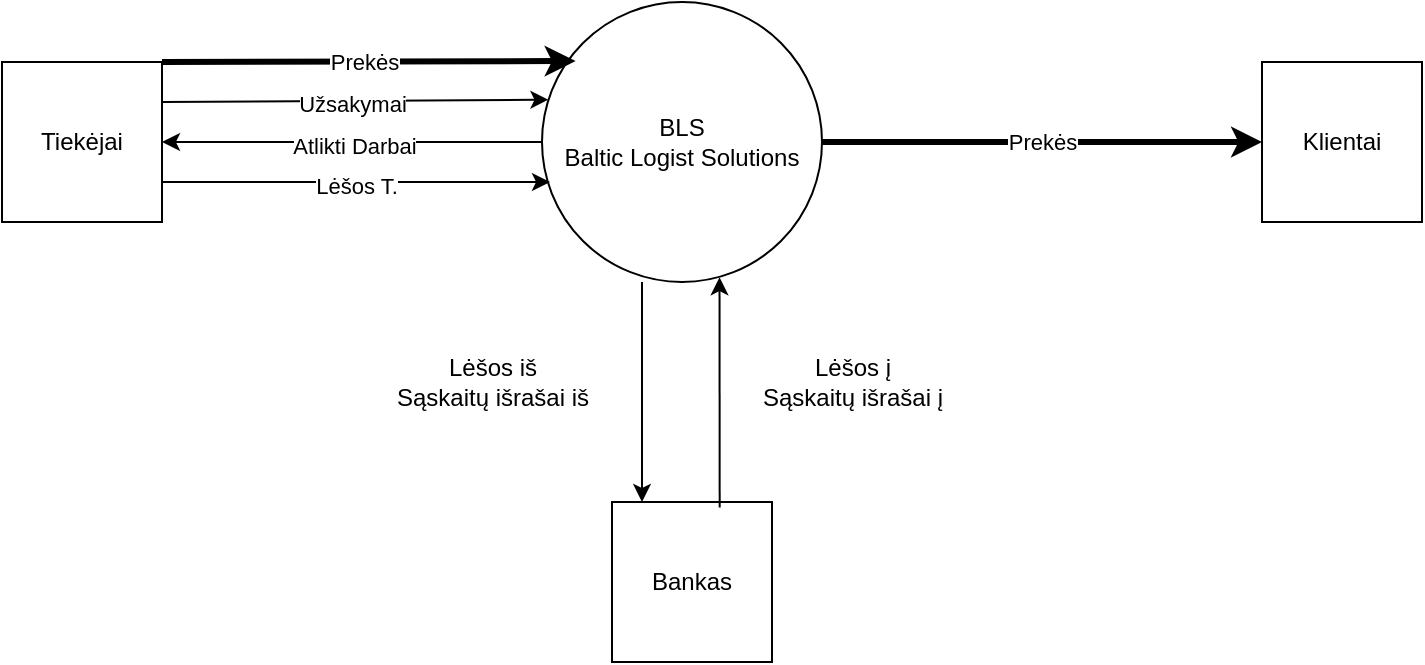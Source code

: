 <mxfile version="28.2.1" pages="4">
  <diagram id="0nd5ANTkkNzsPEyP6t2h" name="Pagrindinis Lygis">
    <mxGraphModel dx="1034" dy="570" grid="1" gridSize="10" guides="1" tooltips="1" connect="1" arrows="1" fold="1" page="1" pageScale="1" pageWidth="850" pageHeight="1100" math="0" shadow="0">
      <root>
        <mxCell id="JTf8n2Wq7xg6XKzNqQm4-0" />
        <mxCell id="JTf8n2Wq7xg6XKzNqQm4-1" parent="JTf8n2Wq7xg6XKzNqQm4-0" />
        <mxCell id="mk2dwkBfZMCbjhUtQFyb-0" value="BLS&lt;div&gt;Baltic Logist Solutions&lt;/div&gt;" style="ellipse;whiteSpace=wrap;html=1;aspect=fixed;" parent="JTf8n2Wq7xg6XKzNqQm4-1" vertex="1">
          <mxGeometry x="350" y="110" width="140" height="140" as="geometry" />
        </mxCell>
        <mxCell id="mk2dwkBfZMCbjhUtQFyb-1" value="" style="endArrow=classic;html=1;rounded=0;exitX=1;exitY=0.5;exitDx=0;exitDy=0;entryX=0;entryY=0.5;entryDx=0;entryDy=0;strokeWidth=3;" parent="JTf8n2Wq7xg6XKzNqQm4-1" source="mk2dwkBfZMCbjhUtQFyb-0" target="mk2dwkBfZMCbjhUtQFyb-5" edge="1">
          <mxGeometry width="50" height="50" relative="1" as="geometry">
            <mxPoint x="500" y="280" as="sourcePoint" />
            <mxPoint x="580" y="280" as="targetPoint" />
            <Array as="points" />
          </mxGeometry>
        </mxCell>
        <mxCell id="SaIfwTeyjdDFAnreSiyA-10" value="Prekės" style="edgeLabel;html=1;align=center;verticalAlign=middle;resizable=0;points=[];" parent="mk2dwkBfZMCbjhUtQFyb-1" vertex="1" connectable="0">
          <mxGeometry x="-0.006" relative="1" as="geometry">
            <mxPoint as="offset" />
          </mxGeometry>
        </mxCell>
        <mxCell id="mk2dwkBfZMCbjhUtQFyb-5" value="Klientai" style="whiteSpace=wrap;html=1;aspect=fixed;" parent="JTf8n2Wq7xg6XKzNqQm4-1" vertex="1">
          <mxGeometry x="710" y="140" width="80" height="80" as="geometry" />
        </mxCell>
        <mxCell id="mk2dwkBfZMCbjhUtQFyb-6" value="Tiekėjai" style="whiteSpace=wrap;html=1;aspect=fixed;" parent="JTf8n2Wq7xg6XKzNqQm4-1" vertex="1">
          <mxGeometry x="80" y="140" width="80" height="80" as="geometry" />
        </mxCell>
        <mxCell id="mk2dwkBfZMCbjhUtQFyb-14" value="Bankas" style="whiteSpace=wrap;html=1;aspect=fixed;" parent="JTf8n2Wq7xg6XKzNqQm4-1" vertex="1">
          <mxGeometry x="385" y="360" width="80" height="80" as="geometry" />
        </mxCell>
        <mxCell id="mk2dwkBfZMCbjhUtQFyb-21" value="Lėšos į&lt;div&gt;Sąskaitų išrašai į&lt;/div&gt;" style="text;html=1;align=center;verticalAlign=middle;resizable=0;points=[];autosize=1;strokeColor=none;fillColor=none;" parent="JTf8n2Wq7xg6XKzNqQm4-1" vertex="1">
          <mxGeometry x="450" y="280" width="110" height="40" as="geometry" />
        </mxCell>
        <mxCell id="mk2dwkBfZMCbjhUtQFyb-22" value="Lėšos iš&lt;div&gt;Sąskaitų išrašai iš&lt;/div&gt;" style="text;html=1;align=center;verticalAlign=middle;resizable=0;points=[];autosize=1;strokeColor=none;fillColor=none;" parent="JTf8n2Wq7xg6XKzNqQm4-1" vertex="1">
          <mxGeometry x="265" y="280" width="120" height="40" as="geometry" />
        </mxCell>
        <mxCell id="SaIfwTeyjdDFAnreSiyA-2" value="" style="endArrow=classic;html=1;rounded=0;exitX=1;exitY=0;exitDx=0;exitDy=0;entryX=0.12;entryY=0.211;entryDx=0;entryDy=0;entryPerimeter=0;strokeWidth=3;" parent="JTf8n2Wq7xg6XKzNqQm4-1" source="mk2dwkBfZMCbjhUtQFyb-6" target="mk2dwkBfZMCbjhUtQFyb-0" edge="1">
          <mxGeometry width="50" height="50" relative="1" as="geometry">
            <mxPoint x="400" y="320" as="sourcePoint" />
            <mxPoint x="450" y="270" as="targetPoint" />
          </mxGeometry>
        </mxCell>
        <mxCell id="SaIfwTeyjdDFAnreSiyA-3" value="Prekės" style="edgeLabel;html=1;align=center;verticalAlign=middle;resizable=0;points=[];" parent="SaIfwTeyjdDFAnreSiyA-2" vertex="1" connectable="0">
          <mxGeometry x="-0.029" relative="1" as="geometry">
            <mxPoint as="offset" />
          </mxGeometry>
        </mxCell>
        <mxCell id="SaIfwTeyjdDFAnreSiyA-4" value="" style="endArrow=classic;html=1;rounded=0;exitX=1;exitY=0.25;exitDx=0;exitDy=0;entryX=0.023;entryY=0.349;entryDx=0;entryDy=0;entryPerimeter=0;" parent="JTf8n2Wq7xg6XKzNqQm4-1" source="mk2dwkBfZMCbjhUtQFyb-6" target="mk2dwkBfZMCbjhUtQFyb-0" edge="1">
          <mxGeometry width="50" height="50" relative="1" as="geometry">
            <mxPoint x="400" y="320" as="sourcePoint" />
            <mxPoint x="450" y="270" as="targetPoint" />
          </mxGeometry>
        </mxCell>
        <mxCell id="SaIfwTeyjdDFAnreSiyA-5" value="Užsakymai" style="edgeLabel;html=1;align=center;verticalAlign=middle;resizable=0;points=[];" parent="SaIfwTeyjdDFAnreSiyA-4" vertex="1" connectable="0">
          <mxGeometry x="-0.023" y="-1" relative="1" as="geometry">
            <mxPoint as="offset" />
          </mxGeometry>
        </mxCell>
        <mxCell id="SaIfwTeyjdDFAnreSiyA-6" value="" style="endArrow=classic;html=1;rounded=0;exitX=0;exitY=0.5;exitDx=0;exitDy=0;entryX=1;entryY=0.5;entryDx=0;entryDy=0;" parent="JTf8n2Wq7xg6XKzNqQm4-1" source="mk2dwkBfZMCbjhUtQFyb-0" target="mk2dwkBfZMCbjhUtQFyb-6" edge="1">
          <mxGeometry width="50" height="50" relative="1" as="geometry">
            <mxPoint x="400" y="320" as="sourcePoint" />
            <mxPoint x="450" y="270" as="targetPoint" />
          </mxGeometry>
        </mxCell>
        <mxCell id="SaIfwTeyjdDFAnreSiyA-7" value="Atlikti Darbai" style="edgeLabel;html=1;align=center;verticalAlign=middle;resizable=0;points=[];" parent="SaIfwTeyjdDFAnreSiyA-6" vertex="1" connectable="0">
          <mxGeometry x="-0.004" y="2" relative="1" as="geometry">
            <mxPoint as="offset" />
          </mxGeometry>
        </mxCell>
        <mxCell id="SaIfwTeyjdDFAnreSiyA-8" value="" style="endArrow=classic;html=1;rounded=0;exitX=1;exitY=0.75;exitDx=0;exitDy=0;" parent="JTf8n2Wq7xg6XKzNqQm4-1" source="mk2dwkBfZMCbjhUtQFyb-6" edge="1">
          <mxGeometry width="50" height="50" relative="1" as="geometry">
            <mxPoint x="170" y="200" as="sourcePoint" />
            <mxPoint x="354" y="200" as="targetPoint" />
          </mxGeometry>
        </mxCell>
        <mxCell id="SaIfwTeyjdDFAnreSiyA-9" value="Lėšos T." style="edgeLabel;html=1;align=center;verticalAlign=middle;resizable=0;points=[];" parent="SaIfwTeyjdDFAnreSiyA-8" vertex="1" connectable="0">
          <mxGeometry x="-0.006" y="-2" relative="1" as="geometry">
            <mxPoint as="offset" />
          </mxGeometry>
        </mxCell>
        <mxCell id="SaIfwTeyjdDFAnreSiyA-11" value="" style="endArrow=classic;html=1;rounded=0;" parent="JTf8n2Wq7xg6XKzNqQm4-1" edge="1">
          <mxGeometry width="50" height="50" relative="1" as="geometry">
            <mxPoint x="400" y="250" as="sourcePoint" />
            <mxPoint x="400" y="360" as="targetPoint" />
          </mxGeometry>
        </mxCell>
        <mxCell id="SaIfwTeyjdDFAnreSiyA-12" value="" style="endArrow=classic;html=1;rounded=0;exitX=0.673;exitY=0.035;exitDx=0;exitDy=0;exitPerimeter=0;entryX=0.634;entryY=0.983;entryDx=0;entryDy=0;entryPerimeter=0;" parent="JTf8n2Wq7xg6XKzNqQm4-1" source="mk2dwkBfZMCbjhUtQFyb-14" target="mk2dwkBfZMCbjhUtQFyb-0" edge="1">
          <mxGeometry width="50" height="50" relative="1" as="geometry">
            <mxPoint x="400" y="320" as="sourcePoint" />
            <mxPoint x="450" y="270" as="targetPoint" />
          </mxGeometry>
        </mxCell>
      </root>
    </mxGraphModel>
  </diagram>
  <diagram id="NmNT2R8LmO5iTgzHa8Ho" name="Nulinis Lygis">
    <mxGraphModel dx="1034" dy="570" grid="1" gridSize="10" guides="1" tooltips="1" connect="1" arrows="1" fold="1" page="1" pageScale="1" pageWidth="850" pageHeight="1100" math="0" shadow="0">
      <root>
        <mxCell id="0" />
        <mxCell id="1" parent="0" />
        <mxCell id="DzmTU_g77vWEGt-S2ck0-4" value="Klientai" style="whiteSpace=wrap;html=1;aspect=fixed;" parent="1" vertex="1">
          <mxGeometry x="620" y="190" width="80" height="80" as="geometry" />
        </mxCell>
        <mxCell id="DzmTU_g77vWEGt-S2ck0-5" value="Tiekėjai" style="whiteSpace=wrap;html=1;aspect=fixed;" parent="1" vertex="1">
          <mxGeometry x="110" y="190" width="80" height="80" as="geometry" />
        </mxCell>
        <mxCell id="DzmTU_g77vWEGt-S2ck0-8" value="Bankas" style="whiteSpace=wrap;html=1;aspect=fixed;" parent="1" vertex="1">
          <mxGeometry x="370" y="400" width="80" height="80" as="geometry" />
        </mxCell>
        <mxCell id="DzmTU_g77vWEGt-S2ck0-9" value="" style="endArrow=classic;html=1;rounded=0;entryX=0.25;entryY=0;entryDx=0;entryDy=0;exitX=0.5;exitY=1;exitDx=0;exitDy=0;" parent="1" source="wwAspeim8794-q7jdN1I-3" target="DzmTU_g77vWEGt-S2ck0-8" edge="1">
          <mxGeometry width="50" height="50" relative="1" as="geometry">
            <mxPoint x="388.44" y="276.78" as="sourcePoint" />
            <mxPoint x="390" y="370" as="targetPoint" />
          </mxGeometry>
        </mxCell>
        <mxCell id="DzmTU_g77vWEGt-S2ck0-10" value="" style="endArrow=classic;html=1;rounded=0;exitX=0.66;exitY=-0.005;exitDx=0;exitDy=0;exitPerimeter=0;entryX=0.5;entryY=1;entryDx=0;entryDy=0;" parent="1" source="DzmTU_g77vWEGt-S2ck0-8" target="wwAspeim8794-q7jdN1I-3" edge="1">
          <mxGeometry width="50" height="50" relative="1" as="geometry">
            <mxPoint x="425" y="392" as="sourcePoint" />
            <mxPoint x="421" y="279" as="targetPoint" />
          </mxGeometry>
        </mxCell>
        <mxCell id="DzmTU_g77vWEGt-S2ck0-15" value="Lėšos į&lt;div&gt;Sąskaitų išrašai į&lt;/div&gt;" style="text;html=1;align=center;verticalAlign=middle;resizable=0;points=[];autosize=1;strokeColor=none;fillColor=none;" parent="1" vertex="1">
          <mxGeometry x="440" y="310" width="110" height="40" as="geometry" />
        </mxCell>
        <mxCell id="DzmTU_g77vWEGt-S2ck0-16" value="Lėšos iš&lt;div&gt;Sąskaitų išrašai iš&lt;/div&gt;" style="text;html=1;align=center;verticalAlign=middle;resizable=0;points=[];autosize=1;strokeColor=none;fillColor=none;" parent="1" vertex="1">
          <mxGeometry x="260" y="310" width="120" height="40" as="geometry" />
        </mxCell>
        <mxCell id="DzmTU_g77vWEGt-S2ck0-41" value="Kliento Poreikiai (sutartys)" style="text;html=1;align=center;verticalAlign=middle;resizable=0;points=[];autosize=1;strokeColor=none;fillColor=none;" parent="1" vertex="1">
          <mxGeometry x="70" y="290" width="160" height="30" as="geometry" />
        </mxCell>
        <mxCell id="FBimqyW87WEz7Pt8jwzn-3" value="Vadyba" style="ellipse;whiteSpace=wrap;html=1;aspect=fixed;" parent="1" vertex="1">
          <mxGeometry x="220" y="10" width="80" height="80" as="geometry" />
        </mxCell>
        <mxCell id="FBimqyW87WEz7Pt8jwzn-4" value="" style="endArrow=classic;html=1;rounded=0;exitX=0.5;exitY=0;exitDx=0;exitDy=0;" parent="1" source="DzmTU_g77vWEGt-S2ck0-5" target="FBimqyW87WEz7Pt8jwzn-3" edge="1">
          <mxGeometry width="50" height="50" relative="1" as="geometry">
            <mxPoint x="190" y="190" as="sourcePoint" />
            <mxPoint x="450" y="20" as="targetPoint" />
          </mxGeometry>
        </mxCell>
        <mxCell id="FBimqyW87WEz7Pt8jwzn-21" value="Užsakymai" style="edgeLabel;html=1;align=center;verticalAlign=middle;resizable=0;points=[];" parent="FBimqyW87WEz7Pt8jwzn-4" vertex="1" connectable="0">
          <mxGeometry x="-0.028" relative="1" as="geometry">
            <mxPoint as="offset" />
          </mxGeometry>
        </mxCell>
        <mxCell id="FBimqyW87WEz7Pt8jwzn-6" value="Sandėlis" style="ellipse;whiteSpace=wrap;html=1;aspect=fixed;" parent="1" vertex="1">
          <mxGeometry x="370" y="10" width="80" height="80" as="geometry" />
        </mxCell>
        <mxCell id="FBimqyW87WEz7Pt8jwzn-7" value="" style="endArrow=classic;html=1;rounded=0;exitX=1;exitY=0;exitDx=0;exitDy=0;entryX=0;entryY=0.5;entryDx=0;entryDy=0;startSize=6;strokeWidth=3;" parent="1" source="DzmTU_g77vWEGt-S2ck0-5" target="FBimqyW87WEz7Pt8jwzn-6" edge="1">
          <mxGeometry width="50" height="50" relative="1" as="geometry">
            <mxPoint x="400" y="70" as="sourcePoint" />
            <mxPoint x="450" y="20" as="targetPoint" />
          </mxGeometry>
        </mxCell>
        <mxCell id="FBimqyW87WEz7Pt8jwzn-20" value="Prekės" style="edgeLabel;html=1;align=center;verticalAlign=middle;resizable=0;points=[];" parent="FBimqyW87WEz7Pt8jwzn-7" vertex="1" connectable="0">
          <mxGeometry x="0.327" relative="1" as="geometry">
            <mxPoint y="-1" as="offset" />
          </mxGeometry>
        </mxCell>
        <mxCell id="FBimqyW87WEz7Pt8jwzn-9" value="Transportas" style="ellipse;whiteSpace=wrap;html=1;aspect=fixed;" parent="1" vertex="1">
          <mxGeometry x="530" y="10" width="80" height="80" as="geometry" />
        </mxCell>
        <mxCell id="FBimqyW87WEz7Pt8jwzn-11" value="" style="endArrow=classic;html=1;rounded=0;exitX=1;exitY=0.5;exitDx=0;exitDy=0;entryX=0;entryY=0.5;entryDx=0;entryDy=0;strokeWidth=3;" parent="1" source="FBimqyW87WEz7Pt8jwzn-6" target="FBimqyW87WEz7Pt8jwzn-9" edge="1">
          <mxGeometry width="50" height="50" relative="1" as="geometry">
            <mxPoint x="400" y="70" as="sourcePoint" />
            <mxPoint x="450" y="20" as="targetPoint" />
          </mxGeometry>
        </mxCell>
        <mxCell id="FBimqyW87WEz7Pt8jwzn-22" value="Prekės" style="edgeLabel;html=1;align=center;verticalAlign=middle;resizable=0;points=[];" parent="FBimqyW87WEz7Pt8jwzn-11" vertex="1" connectable="0">
          <mxGeometry x="-0.08" y="-1" relative="1" as="geometry">
            <mxPoint as="offset" />
          </mxGeometry>
        </mxCell>
        <mxCell id="FBimqyW87WEz7Pt8jwzn-13" value="" style="endArrow=classic;html=1;rounded=0;exitX=1;exitY=1;exitDx=0;exitDy=0;entryX=0.5;entryY=0;entryDx=0;entryDy=0;strokeWidth=3;" parent="1" source="FBimqyW87WEz7Pt8jwzn-9" target="DzmTU_g77vWEGt-S2ck0-4" edge="1">
          <mxGeometry width="50" height="50" relative="1" as="geometry">
            <mxPoint x="400" y="70" as="sourcePoint" />
            <mxPoint x="450" y="20" as="targetPoint" />
          </mxGeometry>
        </mxCell>
        <mxCell id="FBimqyW87WEz7Pt8jwzn-34" value="Prekės" style="edgeLabel;html=1;align=center;verticalAlign=middle;resizable=0;points=[];" parent="FBimqyW87WEz7Pt8jwzn-13" vertex="1" connectable="0">
          <mxGeometry x="-0.094" y="1" relative="1" as="geometry">
            <mxPoint as="offset" />
          </mxGeometry>
        </mxCell>
        <mxCell id="FBimqyW87WEz7Pt8jwzn-28" value="" style="endArrow=classic;html=1;rounded=0;exitX=0;exitY=0.5;exitDx=0;exitDy=0;entryX=0;entryY=0;entryDx=0;entryDy=0;" parent="1" source="FBimqyW87WEz7Pt8jwzn-3" target="DzmTU_g77vWEGt-S2ck0-5" edge="1">
          <mxGeometry width="50" height="50" relative="1" as="geometry">
            <mxPoint x="400" y="70" as="sourcePoint" />
            <mxPoint x="450" y="20" as="targetPoint" />
          </mxGeometry>
        </mxCell>
        <mxCell id="FBimqyW87WEz7Pt8jwzn-29" value="Sąskaitos" style="edgeLabel;html=1;align=center;verticalAlign=middle;resizable=0;points=[];" parent="FBimqyW87WEz7Pt8jwzn-28" vertex="1" connectable="0">
          <mxGeometry x="-0.055" y="-3" relative="1" as="geometry">
            <mxPoint as="offset" />
          </mxGeometry>
        </mxCell>
        <mxCell id="wwAspeim8794-q7jdN1I-1" value="" style="endArrow=classic;html=1;rounded=0;exitX=1;exitY=0.5;exitDx=0;exitDy=0;entryX=0;entryY=0.5;entryDx=0;entryDy=0;" parent="1" source="FBimqyW87WEz7Pt8jwzn-3" target="FBimqyW87WEz7Pt8jwzn-6" edge="1">
          <mxGeometry width="50" height="50" relative="1" as="geometry">
            <mxPoint x="400" y="50" as="sourcePoint" />
            <mxPoint x="360" y="50" as="targetPoint" />
          </mxGeometry>
        </mxCell>
        <mxCell id="wwAspeim8794-q7jdN1I-2" value="Užsakymai" style="edgeLabel;html=1;align=center;verticalAlign=middle;resizable=0;points=[];" parent="wwAspeim8794-q7jdN1I-1" vertex="1" connectable="0">
          <mxGeometry x="-0.006" relative="1" as="geometry">
            <mxPoint as="offset" />
          </mxGeometry>
        </mxCell>
        <mxCell id="wwAspeim8794-q7jdN1I-3" value="Finansai" style="ellipse;whiteSpace=wrap;html=1;aspect=fixed;" parent="1" vertex="1">
          <mxGeometry x="370" y="170" width="80" height="80" as="geometry" />
        </mxCell>
        <mxCell id="wwAspeim8794-q7jdN1I-4" value="" style="endArrow=classic;html=1;rounded=0;exitX=0;exitY=1;exitDx=0;exitDy=0;entryX=0.5;entryY=0;entryDx=0;entryDy=0;" parent="1" source="FBimqyW87WEz7Pt8jwzn-9" target="wwAspeim8794-q7jdN1I-3" edge="1">
          <mxGeometry width="50" height="50" relative="1" as="geometry">
            <mxPoint x="400" y="250" as="sourcePoint" />
            <mxPoint x="450" y="200" as="targetPoint" />
          </mxGeometry>
        </mxCell>
        <mxCell id="wwAspeim8794-q7jdN1I-5" value="Kaštai t." style="edgeLabel;html=1;align=center;verticalAlign=middle;resizable=0;points=[];" parent="wwAspeim8794-q7jdN1I-4" vertex="1" connectable="0">
          <mxGeometry x="-0.007" y="-3" relative="1" as="geometry">
            <mxPoint as="offset" />
          </mxGeometry>
        </mxCell>
        <mxCell id="wwAspeim8794-q7jdN1I-6" value="" style="endArrow=classic;html=1;rounded=0;exitX=0.5;exitY=1;exitDx=0;exitDy=0;" parent="1" source="FBimqyW87WEz7Pt8jwzn-6" edge="1">
          <mxGeometry width="50" height="50" relative="1" as="geometry">
            <mxPoint x="400" y="250" as="sourcePoint" />
            <mxPoint x="410" y="170" as="targetPoint" />
          </mxGeometry>
        </mxCell>
        <mxCell id="wwAspeim8794-q7jdN1I-7" value="Kaštai s." style="edgeLabel;html=1;align=center;verticalAlign=middle;resizable=0;points=[];" parent="wwAspeim8794-q7jdN1I-6" vertex="1" connectable="0">
          <mxGeometry x="-0.185" y="1" relative="1" as="geometry">
            <mxPoint x="-2" as="offset" />
          </mxGeometry>
        </mxCell>
        <mxCell id="wwAspeim8794-q7jdN1I-8" value="" style="endArrow=classic;html=1;rounded=0;exitX=0.5;exitY=0;exitDx=0;exitDy=0;entryX=1;entryY=1;entryDx=0;entryDy=0;" parent="1" source="wwAspeim8794-q7jdN1I-3" target="FBimqyW87WEz7Pt8jwzn-3" edge="1">
          <mxGeometry width="50" height="50" relative="1" as="geometry">
            <mxPoint x="400" y="250" as="sourcePoint" />
            <mxPoint x="450" y="200" as="targetPoint" />
          </mxGeometry>
        </mxCell>
        <mxCell id="wwAspeim8794-q7jdN1I-9" value="Kaštai bendri" style="edgeLabel;html=1;align=center;verticalAlign=middle;resizable=0;points=[];" parent="wwAspeim8794-q7jdN1I-8" vertex="1" connectable="0">
          <mxGeometry x="-0.028" y="1" relative="1" as="geometry">
            <mxPoint x="1" as="offset" />
          </mxGeometry>
        </mxCell>
      </root>
    </mxGraphModel>
  </diagram>
  <diagram id="bvNYibtN8VUod6KgwCu3" name="Pirmas Lygis">
    <mxGraphModel dx="1477" dy="814" grid="1" gridSize="10" guides="1" tooltips="1" connect="1" arrows="1" fold="1" page="1" pageScale="1" pageWidth="850" pageHeight="1100" math="0" shadow="0">
      <root>
        <mxCell id="0" />
        <mxCell id="1" parent="0" />
        <mxCell id="_17YFmgyuBLSKpJDf0bR-3" value="Bankas" style="whiteSpace=wrap;html=1;aspect=fixed;" parent="1" vertex="1">
          <mxGeometry x="435" y="700" width="80" height="80" as="geometry" />
        </mxCell>
        <mxCell id="_17YFmgyuBLSKpJDf0bR-4" value="" style="endArrow=classic;html=1;rounded=0;entryX=0.25;entryY=0;entryDx=0;entryDy=0;exitX=1;exitY=1;exitDx=0;exitDy=0;" parent="1" source="UECx3Kv59IEvbbr1XBD5-14" target="_17YFmgyuBLSKpJDf0bR-3" edge="1">
          <mxGeometry width="50" height="50" relative="1" as="geometry">
            <mxPoint x="475" y="540" as="sourcePoint" />
            <mxPoint x="460" y="630" as="targetPoint" />
          </mxGeometry>
        </mxCell>
        <mxCell id="_17YFmgyuBLSKpJDf0bR-5" value="" style="endArrow=classic;html=1;rounded=0;exitX=0.66;exitY=-0.005;exitDx=0;exitDy=0;exitPerimeter=0;entryX=1;entryY=1;entryDx=0;entryDy=0;" parent="1" source="_17YFmgyuBLSKpJDf0bR-3" target="UECx3Kv59IEvbbr1XBD5-14" edge="1">
          <mxGeometry width="50" height="50" relative="1" as="geometry">
            <mxPoint x="495" y="652" as="sourcePoint" />
            <mxPoint x="475" y="540" as="targetPoint" />
          </mxGeometry>
        </mxCell>
        <mxCell id="_17YFmgyuBLSKpJDf0bR-6" value="Lėšos į&lt;div&gt;Sąskaitų išrašai į&lt;/div&gt;" style="text;html=1;align=center;verticalAlign=middle;resizable=0;points=[];autosize=1;strokeColor=none;fillColor=none;" parent="1" vertex="1">
          <mxGeometry x="470" y="610" width="110" height="40" as="geometry" />
        </mxCell>
        <mxCell id="_17YFmgyuBLSKpJDf0bR-7" value="Lėšos iš&lt;div&gt;Sąskaitų išrašai iš&lt;/div&gt;" style="text;html=1;align=center;verticalAlign=middle;resizable=0;points=[];autosize=1;strokeColor=none;fillColor=none;" parent="1" vertex="1">
          <mxGeometry x="320" y="610" width="120" height="40" as="geometry" />
        </mxCell>
        <mxCell id="UECx3Kv59IEvbbr1XBD5-4" value="" style="endArrow=classic;html=1;rounded=0;exitX=0;exitY=1;exitDx=0;exitDy=0;entryX=0.25;entryY=0;entryDx=0;entryDy=0;" parent="1" target="gAW9oG7EGMsLf63_kO_J-3" edge="1">
          <mxGeometry width="50" height="50" relative="1" as="geometry">
            <mxPoint x="441.716" y="138.284" as="sourcePoint" />
            <mxPoint x="445" y="230" as="targetPoint" />
          </mxGeometry>
        </mxCell>
        <mxCell id="UECx3Kv59IEvbbr1XBD5-5" value="Sandėliavimas" style="text;html=1;align=center;verticalAlign=middle;resizable=0;points=[];autosize=1;strokeColor=none;fillColor=none;" parent="1" vertex="1">
          <mxGeometry x="335" y="180" width="100" height="30" as="geometry" />
        </mxCell>
        <mxCell id="UECx3Kv59IEvbbr1XBD5-6" value="Atliktos Operacijos" style="text;html=1;align=center;verticalAlign=middle;resizable=0;points=[];autosize=1;strokeColor=none;fillColor=none;" parent="1" vertex="1">
          <mxGeometry x="500" y="180" width="120" height="30" as="geometry" />
        </mxCell>
        <mxCell id="UECx3Kv59IEvbbr1XBD5-7" value="" style="endArrow=classic;html=1;rounded=0;exitX=1;exitY=1;exitDx=0;exitDy=0;entryX=0.75;entryY=0;entryDx=0;entryDy=0;" parent="1" target="gAW9oG7EGMsLf63_kO_J-3" edge="1">
          <mxGeometry width="50" height="50" relative="1" as="geometry">
            <mxPoint x="498.284" y="138.284" as="sourcePoint" />
            <mxPoint x="495" y="230" as="targetPoint" />
          </mxGeometry>
        </mxCell>
        <mxCell id="UECx3Kv59IEvbbr1XBD5-9" value="" style="endArrow=classic;html=1;rounded=0;exitX=0;exitY=0.5;exitDx=0;exitDy=0;entryX=0;entryY=0;entryDx=0;entryDy=0;" parent="1" target="gAW9oG7EGMsLf63_kO_J-4" edge="1">
          <mxGeometry width="50" height="50" relative="1" as="geometry">
            <mxPoint x="820" y="170" as="sourcePoint" />
            <mxPoint x="760" y="250" as="targetPoint" />
          </mxGeometry>
        </mxCell>
        <mxCell id="UECx3Kv59IEvbbr1XBD5-10" value="Naudotas Transportas" style="edgeLabel;html=1;align=center;verticalAlign=middle;resizable=0;points=[];" parent="UECx3Kv59IEvbbr1XBD5-9" vertex="1" connectable="0">
          <mxGeometry x="-0.041" y="2" relative="1" as="geometry">
            <mxPoint as="offset" />
          </mxGeometry>
        </mxCell>
        <mxCell id="UECx3Kv59IEvbbr1XBD5-11" value="" style="endArrow=classic;html=1;rounded=0;entryX=1;entryY=0;entryDx=0;entryDy=0;exitX=0.5;exitY=1;exitDx=0;exitDy=0;" parent="1" source="UECx3Kv59IEvbbr1XBD5-28" target="gAW9oG7EGMsLf63_kO_J-4" edge="1">
          <mxGeometry width="50" height="50" relative="1" as="geometry">
            <mxPoint x="860" y="210" as="sourcePoint" />
            <mxPoint x="799.6" y="256.0" as="targetPoint" />
          </mxGeometry>
        </mxCell>
        <mxCell id="UECx3Kv59IEvbbr1XBD5-12" value="Transportavimo Išlaidos" style="edgeLabel;html=1;align=center;verticalAlign=middle;resizable=0;points=[];" parent="UECx3Kv59IEvbbr1XBD5-11" vertex="1" connectable="0">
          <mxGeometry x="-0.181" y="1" relative="1" as="geometry">
            <mxPoint as="offset" />
          </mxGeometry>
        </mxCell>
        <mxCell id="UECx3Kv59IEvbbr1XBD5-13" value="3.2. Finansų Analitikai" style="ellipse;whiteSpace=wrap;html=1;aspect=fixed;" parent="1" vertex="1">
          <mxGeometry x="570" y="390" width="80" height="80" as="geometry" />
        </mxCell>
        <mxCell id="UECx3Kv59IEvbbr1XBD5-14" value="3.1. Buhalterija" style="ellipse;whiteSpace=wrap;html=1;aspect=fixed;" parent="1" vertex="1">
          <mxGeometry x="310" y="390" width="80" height="80" as="geometry" />
        </mxCell>
        <mxCell id="UECx3Kv59IEvbbr1XBD5-15" value="" style="endArrow=classic;html=1;rounded=0;exitX=0.5;exitY=1;exitDx=0;exitDy=0;" parent="1" source="gAW9oG7EGMsLf63_kO_J-3" target="UECx3Kv59IEvbbr1XBD5-13" edge="1">
          <mxGeometry width="50" height="50" relative="1" as="geometry">
            <mxPoint x="470" y="310" as="sourcePoint" />
            <mxPoint x="470" y="420" as="targetPoint" />
          </mxGeometry>
        </mxCell>
        <mxCell id="UECx3Kv59IEvbbr1XBD5-16" value="Kaštų apskaičiavimas sandėlio" style="edgeLabel;html=1;align=center;verticalAlign=middle;resizable=0;points=[];" parent="UECx3Kv59IEvbbr1XBD5-15" vertex="1" connectable="0">
          <mxGeometry x="0.07" y="-1" relative="1" as="geometry">
            <mxPoint as="offset" />
          </mxGeometry>
        </mxCell>
        <mxCell id="UECx3Kv59IEvbbr1XBD5-17" value="" style="endArrow=classic;html=1;rounded=0;exitX=0.5;exitY=1;exitDx=0;exitDy=0;entryX=1;entryY=0;entryDx=0;entryDy=0;" parent="1" source="gAW9oG7EGMsLf63_kO_J-4" target="UECx3Kv59IEvbbr1XBD5-13" edge="1">
          <mxGeometry width="50" height="50" relative="1" as="geometry">
            <mxPoint x="760" y="330" as="sourcePoint" />
            <mxPoint x="650" y="360" as="targetPoint" />
          </mxGeometry>
        </mxCell>
        <mxCell id="UECx3Kv59IEvbbr1XBD5-18" value="Kaštų apskaičiavimas transporto" style="edgeLabel;html=1;align=center;verticalAlign=middle;resizable=0;points=[];" parent="UECx3Kv59IEvbbr1XBD5-17" vertex="1" connectable="0">
          <mxGeometry x="-0.046" y="2" relative="1" as="geometry">
            <mxPoint as="offset" />
          </mxGeometry>
        </mxCell>
        <mxCell id="UECx3Kv59IEvbbr1XBD5-19" value="" style="endArrow=classic;html=1;rounded=0;exitX=0;exitY=0.5;exitDx=0;exitDy=0;entryX=1;entryY=0.5;entryDx=0;entryDy=0;" parent="1" source="UECx3Kv59IEvbbr1XBD5-13" target="UECx3Kv59IEvbbr1XBD5-14" edge="1">
          <mxGeometry width="50" height="50" relative="1" as="geometry">
            <mxPoint x="420" y="370" as="sourcePoint" />
            <mxPoint x="470" y="320" as="targetPoint" />
          </mxGeometry>
        </mxCell>
        <mxCell id="UECx3Kv59IEvbbr1XBD5-20" value="Kaštų analizės duomenys" style="edgeLabel;html=1;align=center;verticalAlign=middle;resizable=0;points=[];" parent="UECx3Kv59IEvbbr1XBD5-19" vertex="1" connectable="0">
          <mxGeometry x="-0.009" y="2" relative="1" as="geometry">
            <mxPoint as="offset" />
          </mxGeometry>
        </mxCell>
        <mxCell id="UECx3Kv59IEvbbr1XBD5-21" value="" style="endArrow=classic;html=1;rounded=0;exitX=0;exitY=0;exitDx=0;exitDy=0;entryX=1;entryY=1;entryDx=0;entryDy=0;strokeWidth=1;" parent="1" source="UECx3Kv59IEvbbr1XBD5-14" edge="1" target="UECx3Kv59IEvbbr1XBD5-26">
          <mxGeometry width="50" height="50" relative="1" as="geometry">
            <mxPoint x="420" y="370" as="sourcePoint" />
            <mxPoint x="128.284" y="198.284" as="targetPoint" />
          </mxGeometry>
        </mxCell>
        <mxCell id="UECx3Kv59IEvbbr1XBD5-22" value="Paruoštos sąskaitos" style="edgeLabel;html=1;align=center;verticalAlign=middle;resizable=0;points=[];" parent="UECx3Kv59IEvbbr1XBD5-21" vertex="1" connectable="0">
          <mxGeometry x="-0.169" y="2" relative="1" as="geometry">
            <mxPoint as="offset" />
          </mxGeometry>
        </mxCell>
        <mxCell id="UECx3Kv59IEvbbr1XBD5-26" value="Vadyba" style="whiteSpace=wrap;html=1;aspect=fixed;" parent="1" vertex="1">
          <mxGeometry x="60" y="120" width="80" height="80" as="geometry" />
        </mxCell>
        <mxCell id="UECx3Kv59IEvbbr1XBD5-27" value="Sandėlis" style="whiteSpace=wrap;html=1;aspect=fixed;" parent="1" vertex="1">
          <mxGeometry x="430" y="60" width="80" height="80" as="geometry" />
        </mxCell>
        <mxCell id="UECx3Kv59IEvbbr1XBD5-28" value="Transportas" style="whiteSpace=wrap;html=1;aspect=fixed;" parent="1" vertex="1">
          <mxGeometry x="820" y="110" width="80" height="80" as="geometry" />
        </mxCell>
        <mxCell id="gAW9oG7EGMsLf63_kO_J-3" value="WMS (data pool)" style="html=1;dashed=0;whiteSpace=wrap;shape=partialRectangle;right=0;" vertex="1" parent="1">
          <mxGeometry x="420" y="240" width="120" height="70" as="geometry" />
        </mxCell>
        <mxCell id="gAW9oG7EGMsLf63_kO_J-4" value="Transporto užsakymai" style="html=1;dashed=0;whiteSpace=wrap;shape=partialRectangle;right=0;" vertex="1" parent="1">
          <mxGeometry x="700" y="250" width="140" height="70" as="geometry" />
        </mxCell>
      </root>
    </mxGraphModel>
  </diagram>
  <diagram id="5bZ7_3KP2Kw6qOspF_st" name="NETEISINGAS Pirmas Lygis">
    <mxGraphModel dx="2918" dy="2240" grid="1" gridSize="10" guides="1" tooltips="1" connect="1" arrows="1" fold="1" page="1" pageScale="1" pageWidth="850" pageHeight="1100" math="0" shadow="0">
      <root>
        <mxCell id="0" />
        <mxCell id="1" parent="0" />
        <mxCell id="g-tYOkSzB5g3QXKLmBCD-1" value="Klientai" style="whiteSpace=wrap;html=1;aspect=fixed;" parent="1" vertex="1">
          <mxGeometry x="620" y="620" width="80" height="80" as="geometry" />
        </mxCell>
        <mxCell id="g-tYOkSzB5g3QXKLmBCD-2" value="Tiekėjai" style="whiteSpace=wrap;html=1;aspect=fixed;" parent="1" vertex="1">
          <mxGeometry x="110" y="620" width="80" height="80" as="geometry" />
        </mxCell>
        <mxCell id="g-tYOkSzB5g3QXKLmBCD-3" value="Bankas" style="whiteSpace=wrap;html=1;aspect=fixed;" parent="1" vertex="1">
          <mxGeometry x="370" y="830" width="80" height="80" as="geometry" />
        </mxCell>
        <mxCell id="g-tYOkSzB5g3QXKLmBCD-4" value="" style="endArrow=classic;html=1;rounded=0;entryX=0.25;entryY=0;entryDx=0;entryDy=0;exitX=0.5;exitY=1;exitDx=0;exitDy=0;" parent="1" source="g-tYOkSzB5g3QXKLmBCD-24" target="g-tYOkSzB5g3QXKLmBCD-3" edge="1">
          <mxGeometry width="50" height="50" relative="1" as="geometry">
            <mxPoint x="388.44" y="706.78" as="sourcePoint" />
            <mxPoint x="390" y="800" as="targetPoint" />
          </mxGeometry>
        </mxCell>
        <mxCell id="g-tYOkSzB5g3QXKLmBCD-5" value="" style="endArrow=classic;html=1;rounded=0;exitX=0.66;exitY=-0.005;exitDx=0;exitDy=0;exitPerimeter=0;entryX=0.5;entryY=1;entryDx=0;entryDy=0;" parent="1" source="g-tYOkSzB5g3QXKLmBCD-3" target="g-tYOkSzB5g3QXKLmBCD-24" edge="1">
          <mxGeometry width="50" height="50" relative="1" as="geometry">
            <mxPoint x="425" y="822" as="sourcePoint" />
            <mxPoint x="421" y="709" as="targetPoint" />
          </mxGeometry>
        </mxCell>
        <mxCell id="g-tYOkSzB5g3QXKLmBCD-6" value="Lėšos į&lt;div&gt;Sąskaitų išrašai į&lt;/div&gt;" style="text;html=1;align=center;verticalAlign=middle;resizable=0;points=[];autosize=1;strokeColor=none;fillColor=none;" parent="1" vertex="1">
          <mxGeometry x="440" y="740" width="110" height="40" as="geometry" />
        </mxCell>
        <mxCell id="g-tYOkSzB5g3QXKLmBCD-7" value="Lėšos iš&lt;div&gt;Sąskaitų išrašai iš&lt;/div&gt;" style="text;html=1;align=center;verticalAlign=middle;resizable=0;points=[];autosize=1;strokeColor=none;fillColor=none;" parent="1" vertex="1">
          <mxGeometry x="260" y="740" width="120" height="40" as="geometry" />
        </mxCell>
        <mxCell id="g-tYOkSzB5g3QXKLmBCD-8" value="Kliento Poreikiai (sutartys)" style="text;html=1;align=center;verticalAlign=middle;resizable=0;points=[];autosize=1;strokeColor=none;fillColor=none;" parent="1" vertex="1">
          <mxGeometry x="-110" y="645" width="160" height="30" as="geometry" />
        </mxCell>
        <mxCell id="g-tYOkSzB5g3QXKLmBCD-9" value="Vadyba" style="ellipse;whiteSpace=wrap;html=1;aspect=fixed;" parent="1" vertex="1">
          <mxGeometry x="110" y="320" width="80" height="80" as="geometry" />
        </mxCell>
        <mxCell id="g-tYOkSzB5g3QXKLmBCD-10" value="" style="endArrow=classic;html=1;rounded=0;exitX=1;exitY=0;exitDx=0;exitDy=0;entryX=0.25;entryY=1;entryDx=0;entryDy=0;" parent="1" source="g-tYOkSzB5g3QXKLmBCD-2" target="g-tYOkSzB5g3QXKLmBCD-35" edge="1">
          <mxGeometry width="50" height="50" relative="1" as="geometry">
            <mxPoint x="190" y="620" as="sourcePoint" />
            <mxPoint x="450" y="450" as="targetPoint" />
          </mxGeometry>
        </mxCell>
        <mxCell id="g-tYOkSzB5g3QXKLmBCD-11" value="Užsakymai" style="edgeLabel;html=1;align=center;verticalAlign=middle;resizable=0;points=[];" parent="g-tYOkSzB5g3QXKLmBCD-10" vertex="1" connectable="0">
          <mxGeometry x="-0.028" relative="1" as="geometry">
            <mxPoint as="offset" />
          </mxGeometry>
        </mxCell>
        <mxCell id="g-tYOkSzB5g3QXKLmBCD-12" value="Sandėlis" style="ellipse;whiteSpace=wrap;html=1;aspect=fixed;" parent="1" vertex="1">
          <mxGeometry x="370" y="30" width="80" height="80" as="geometry" />
        </mxCell>
        <mxCell id="g-tYOkSzB5g3QXKLmBCD-16" value="" style="endArrow=classic;html=1;rounded=0;exitX=1;exitY=0.5;exitDx=0;exitDy=0;entryX=0;entryY=0.5;entryDx=0;entryDy=0;" parent="1" source="g-tYOkSzB5g3QXKLmBCD-12" target="94pK9iArtNEvn2QwqaP6-21" edge="1">
          <mxGeometry width="50" height="50" relative="1" as="geometry">
            <mxPoint x="400" y="500" as="sourcePoint" />
            <mxPoint x="620" y="70" as="targetPoint" />
          </mxGeometry>
        </mxCell>
        <mxCell id="g-tYOkSzB5g3QXKLmBCD-17" value="Prekės" style="edgeLabel;html=1;align=center;verticalAlign=middle;resizable=0;points=[];" parent="g-tYOkSzB5g3QXKLmBCD-16" vertex="1" connectable="0">
          <mxGeometry x="-0.08" y="-1" relative="1" as="geometry">
            <mxPoint as="offset" />
          </mxGeometry>
        </mxCell>
        <mxCell id="g-tYOkSzB5g3QXKLmBCD-18" value="" style="endArrow=classic;html=1;rounded=0;exitX=0.5;exitY=1;exitDx=0;exitDy=0;entryX=0.5;entryY=0;entryDx=0;entryDy=0;" parent="1" source="94pK9iArtNEvn2QwqaP6-21" target="g-tYOkSzB5g3QXKLmBCD-1" edge="1">
          <mxGeometry width="50" height="50" relative="1" as="geometry">
            <mxPoint x="660" y="130" as="sourcePoint" />
            <mxPoint x="450" y="450" as="targetPoint" />
          </mxGeometry>
        </mxCell>
        <mxCell id="g-tYOkSzB5g3QXKLmBCD-19" value="Prekės" style="edgeLabel;html=1;align=center;verticalAlign=middle;resizable=0;points=[];" parent="g-tYOkSzB5g3QXKLmBCD-18" vertex="1" connectable="0">
          <mxGeometry x="-0.094" y="1" relative="1" as="geometry">
            <mxPoint as="offset" />
          </mxGeometry>
        </mxCell>
        <mxCell id="g-tYOkSzB5g3QXKLmBCD-20" value="" style="endArrow=classic;html=1;rounded=0;exitX=0;exitY=0.5;exitDx=0;exitDy=0;entryX=0;entryY=0;entryDx=0;entryDy=0;" parent="1" source="g-tYOkSzB5g3QXKLmBCD-9" target="g-tYOkSzB5g3QXKLmBCD-2" edge="1">
          <mxGeometry width="50" height="50" relative="1" as="geometry">
            <mxPoint x="400" y="500" as="sourcePoint" />
            <mxPoint x="450" y="450" as="targetPoint" />
          </mxGeometry>
        </mxCell>
        <mxCell id="g-tYOkSzB5g3QXKLmBCD-21" value="Sąskaitos" style="edgeLabel;html=1;align=center;verticalAlign=middle;resizable=0;points=[];" parent="g-tYOkSzB5g3QXKLmBCD-20" vertex="1" connectable="0">
          <mxGeometry x="-0.055" y="-3" relative="1" as="geometry">
            <mxPoint as="offset" />
          </mxGeometry>
        </mxCell>
        <mxCell id="g-tYOkSzB5g3QXKLmBCD-24" value="Finansai" style="ellipse;whiteSpace=wrap;html=1;aspect=fixed;" parent="1" vertex="1">
          <mxGeometry x="370" y="620" width="80" height="80" as="geometry" />
        </mxCell>
        <mxCell id="g-tYOkSzB5g3QXKLmBCD-35" value="Užsakymų registras" style="shape=dataStorage;whiteSpace=wrap;html=1;fixedSize=1;" parent="1" vertex="1">
          <mxGeometry x="180" y="500" width="100" height="80" as="geometry" />
        </mxCell>
        <mxCell id="g-tYOkSzB5g3QXKLmBCD-37" value="Turimas Inventorius" style="shape=dataStorage;whiteSpace=wrap;html=1;fixedSize=1;" parent="1" vertex="1">
          <mxGeometry x="100" y="60" width="100" height="80" as="geometry" />
        </mxCell>
        <mxCell id="g-tYOkSzB5g3QXKLmBCD-38" value="Autoparko Informacija" style="shape=dataStorage;whiteSpace=wrap;html=1;fixedSize=1;" parent="1" vertex="1">
          <mxGeometry x="610" y="-180" width="100" height="80" as="geometry" />
        </mxCell>
        <mxCell id="g-tYOkSzB5g3QXKLmBCD-39" value="" style="endArrow=classic;html=1;rounded=0;exitX=0.75;exitY=0;exitDx=0;exitDy=0;entryX=0.25;entryY=1;entryDx=0;entryDy=0;" parent="1" source="g-tYOkSzB5g3QXKLmBCD-35" target="g-tYOkSzB5g3QXKLmBCD-41" edge="1">
          <mxGeometry width="50" height="50" relative="1" as="geometry">
            <mxPoint x="400" y="460" as="sourcePoint" />
            <mxPoint x="350" y="240" as="targetPoint" />
          </mxGeometry>
        </mxCell>
        <mxCell id="g-tYOkSzB5g3QXKLmBCD-40" value="Užsakymas" style="edgeLabel;html=1;align=center;verticalAlign=middle;resizable=0;points=[];" parent="g-tYOkSzB5g3QXKLmBCD-39" vertex="1" connectable="0">
          <mxGeometry x="0.025" relative="1" as="geometry">
            <mxPoint as="offset" />
          </mxGeometry>
        </mxCell>
        <mxCell id="g-tYOkSzB5g3QXKLmBCD-41" value="Sandėlio procesų&amp;nbsp;&lt;div&gt;darbai&lt;/div&gt;" style="shape=dataStorage;whiteSpace=wrap;html=1;fixedSize=1;" parent="1" vertex="1">
          <mxGeometry x="330" y="250" width="160" height="80" as="geometry" />
        </mxCell>
        <mxCell id="g-tYOkSzB5g3QXKLmBCD-44" value="" style="endArrow=classic;html=1;rounded=0;exitX=0;exitY=0.5;exitDx=0;exitDy=0;" parent="1" source="g-tYOkSzB5g3QXKLmBCD-41" target="g-tYOkSzB5g3QXKLmBCD-9" edge="1">
          <mxGeometry width="50" height="50" relative="1" as="geometry">
            <mxPoint x="400" y="340" as="sourcePoint" />
            <mxPoint x="450" y="290" as="targetPoint" />
          </mxGeometry>
        </mxCell>
        <mxCell id="g-tYOkSzB5g3QXKLmBCD-45" value="Užsakymo įvykdymo informacija" style="edgeLabel;html=1;align=center;verticalAlign=middle;resizable=0;points=[];" parent="g-tYOkSzB5g3QXKLmBCD-44" vertex="1" connectable="0">
          <mxGeometry x="0.03" relative="1" as="geometry">
            <mxPoint as="offset" />
          </mxGeometry>
        </mxCell>
        <mxCell id="g-tYOkSzB5g3QXKLmBCD-46" value="" style="endArrow=classic;html=1;rounded=0;exitX=0.5;exitY=1;exitDx=0;exitDy=0;entryX=0.5;entryY=0;entryDx=0;entryDy=0;" parent="1" source="g-tYOkSzB5g3QXKLmBCD-9" target="g-tYOkSzB5g3QXKLmBCD-2" edge="1">
          <mxGeometry width="50" height="50" relative="1" as="geometry">
            <mxPoint x="400" y="440" as="sourcePoint" />
            <mxPoint x="450" y="390" as="targetPoint" />
          </mxGeometry>
        </mxCell>
        <mxCell id="g-tYOkSzB5g3QXKLmBCD-47" value="Komunikacija (likučiai/užsakymai)" style="edgeLabel;html=1;align=center;verticalAlign=middle;resizable=0;points=[];" parent="g-tYOkSzB5g3QXKLmBCD-46" vertex="1" connectable="0">
          <mxGeometry x="0.022" y="-1" relative="1" as="geometry">
            <mxPoint as="offset" />
          </mxGeometry>
        </mxCell>
        <mxCell id="94pK9iArtNEvn2QwqaP6-1" value="" style="endArrow=classic;html=1;rounded=0;exitX=1;exitY=0.5;exitDx=0;exitDy=0;entryX=0;entryY=0.5;entryDx=0;entryDy=0;" parent="1" source="g-tYOkSzB5g3QXKLmBCD-37" target="g-tYOkSzB5g3QXKLmBCD-12" edge="1">
          <mxGeometry width="50" height="50" relative="1" as="geometry">
            <mxPoint x="400" y="140" as="sourcePoint" />
            <mxPoint x="450" y="90" as="targetPoint" />
          </mxGeometry>
        </mxCell>
        <mxCell id="94pK9iArtNEvn2QwqaP6-2" value="Turimo inventoriaus&lt;div&gt;&amp;nbsp;informacija&lt;/div&gt;" style="edgeLabel;html=1;align=center;verticalAlign=middle;resizable=0;points=[];" parent="94pK9iArtNEvn2QwqaP6-1" vertex="1" connectable="0">
          <mxGeometry x="-0.072" y="-3" relative="1" as="geometry">
            <mxPoint as="offset" />
          </mxGeometry>
        </mxCell>
        <mxCell id="94pK9iArtNEvn2QwqaP6-3" value="" style="endArrow=classic;html=1;rounded=0;entryX=0.5;entryY=1;entryDx=0;entryDy=0;" parent="1" target="g-tYOkSzB5g3QXKLmBCD-12" edge="1">
          <mxGeometry width="50" height="50" relative="1" as="geometry">
            <mxPoint x="410" y="250" as="sourcePoint" />
            <mxPoint x="450" y="90" as="targetPoint" />
          </mxGeometry>
        </mxCell>
        <mxCell id="94pK9iArtNEvn2QwqaP6-4" value="Turimi atlikti darbai" style="edgeLabel;html=1;align=center;verticalAlign=middle;resizable=0;points=[];" parent="94pK9iArtNEvn2QwqaP6-3" vertex="1" connectable="0">
          <mxGeometry x="-0.056" y="2" relative="1" as="geometry">
            <mxPoint as="offset" />
          </mxGeometry>
        </mxCell>
        <mxCell id="94pK9iArtNEvn2QwqaP6-5" value="Paragonas/&lt;div&gt;Tūris&lt;/div&gt;" style="ellipse;whiteSpace=wrap;html=1;aspect=fixed;" parent="1" vertex="1">
          <mxGeometry x="560" y="-60" width="80" height="80" as="geometry" />
        </mxCell>
        <mxCell id="94pK9iArtNEvn2QwqaP6-6" value="Transporto&lt;div&gt;Vadyba&lt;/div&gt;" style="ellipse;whiteSpace=wrap;html=1;aspect=fixed;" parent="1" vertex="1">
          <mxGeometry x="750" y="30" width="80" height="80" as="geometry" />
        </mxCell>
        <mxCell id="94pK9iArtNEvn2QwqaP6-7" value="" style="endArrow=classic;html=1;rounded=0;exitX=0.5;exitY=0;exitDx=0;exitDy=0;entryX=0;entryY=1;entryDx=0;entryDy=0;" parent="1" source="g-tYOkSzB5g3QXKLmBCD-41" target="94pK9iArtNEvn2QwqaP6-5" edge="1">
          <mxGeometry width="50" height="50" relative="1" as="geometry">
            <mxPoint x="400" y="140" as="sourcePoint" />
            <mxPoint x="450" y="90" as="targetPoint" />
          </mxGeometry>
        </mxCell>
        <mxCell id="94pK9iArtNEvn2QwqaP6-8" value="Darbų apimtis" style="edgeLabel;html=1;align=center;verticalAlign=middle;resizable=0;points=[];" parent="94pK9iArtNEvn2QwqaP6-7" vertex="1" connectable="0">
          <mxGeometry x="-0.023" y="-1" relative="1" as="geometry">
            <mxPoint x="-1" as="offset" />
          </mxGeometry>
        </mxCell>
        <mxCell id="94pK9iArtNEvn2QwqaP6-9" value="" style="endArrow=classic;html=1;rounded=0;exitX=0;exitY=1;exitDx=0;exitDy=0;entryX=0.5;entryY=0;entryDx=0;entryDy=0;" parent="1" source="g-tYOkSzB5g3QXKLmBCD-38" target="94pK9iArtNEvn2QwqaP6-5" edge="1">
          <mxGeometry width="50" height="50" relative="1" as="geometry">
            <mxPoint x="400" y="140" as="sourcePoint" />
            <mxPoint x="450" y="90" as="targetPoint" />
          </mxGeometry>
        </mxCell>
        <mxCell id="94pK9iArtNEvn2QwqaP6-10" value="Turimas Transportas" style="edgeLabel;html=1;align=center;verticalAlign=middle;resizable=0;points=[];" parent="94pK9iArtNEvn2QwqaP6-9" vertex="1" connectable="0">
          <mxGeometry x="-0.104" relative="1" as="geometry">
            <mxPoint x="-1" as="offset" />
          </mxGeometry>
        </mxCell>
        <mxCell id="94pK9iArtNEvn2QwqaP6-11" value="" style="endArrow=classic;html=1;rounded=0;exitX=0.5;exitY=0;exitDx=0;exitDy=0;entryX=1;entryY=1;entryDx=0;entryDy=0;" parent="1" source="94pK9iArtNEvn2QwqaP6-6" target="g-tYOkSzB5g3QXKLmBCD-38" edge="1">
          <mxGeometry width="50" height="50" relative="1" as="geometry">
            <mxPoint x="400" y="140" as="sourcePoint" />
            <mxPoint x="800" y="-170" as="targetPoint" />
          </mxGeometry>
        </mxCell>
        <mxCell id="94pK9iArtNEvn2QwqaP6-12" value="Transporto Info" style="edgeLabel;html=1;align=center;verticalAlign=middle;resizable=0;points=[];" parent="94pK9iArtNEvn2QwqaP6-11" vertex="1" connectable="0">
          <mxGeometry x="-0.066" relative="1" as="geometry">
            <mxPoint as="offset" />
          </mxGeometry>
        </mxCell>
        <mxCell id="94pK9iArtNEvn2QwqaP6-13" value="" style="endArrow=classic;html=1;rounded=0;exitX=0.5;exitY=1;exitDx=0;exitDy=0;entryX=0.5;entryY=0;entryDx=0;entryDy=0;" parent="1" source="94pK9iArtNEvn2QwqaP6-6" target="g-tYOkSzB5g3QXKLmBCD-24" edge="1">
          <mxGeometry width="50" height="50" relative="1" as="geometry">
            <mxPoint x="400" y="240" as="sourcePoint" />
            <mxPoint x="450" y="190" as="targetPoint" />
          </mxGeometry>
        </mxCell>
        <mxCell id="94pK9iArtNEvn2QwqaP6-14" value="Transporto kąštai" style="edgeLabel;html=1;align=center;verticalAlign=middle;resizable=0;points=[];" parent="94pK9iArtNEvn2QwqaP6-13" vertex="1" connectable="0">
          <mxGeometry x="0.094" y="1" relative="1" as="geometry">
            <mxPoint as="offset" />
          </mxGeometry>
        </mxCell>
        <mxCell id="94pK9iArtNEvn2QwqaP6-15" value="" style="endArrow=classic;html=1;rounded=0;entryX=0;entryY=0;entryDx=0;entryDy=0;exitX=1;exitY=0.5;exitDx=0;exitDy=0;" parent="1" source="94pK9iArtNEvn2QwqaP6-5" target="94pK9iArtNEvn2QwqaP6-6" edge="1">
          <mxGeometry width="50" height="50" relative="1" as="geometry">
            <mxPoint x="400" y="160" as="sourcePoint" />
            <mxPoint x="450" y="110" as="targetPoint" />
          </mxGeometry>
        </mxCell>
        <mxCell id="94pK9iArtNEvn2QwqaP6-16" value="Reikalingas t.&amp;nbsp;" style="edgeLabel;html=1;align=center;verticalAlign=middle;resizable=0;points=[];" parent="94pK9iArtNEvn2QwqaP6-15" vertex="1" connectable="0">
          <mxGeometry x="-0.047" y="1" relative="1" as="geometry">
            <mxPoint as="offset" />
          </mxGeometry>
        </mxCell>
        <mxCell id="94pK9iArtNEvn2QwqaP6-17" value="" style="endArrow=classic;html=1;rounded=0;entryX=0.5;entryY=1;entryDx=0;entryDy=0;exitX=0.75;exitY=0;exitDx=0;exitDy=0;" parent="1" source="g-tYOkSzB5g3QXKLmBCD-41" target="94pK9iArtNEvn2QwqaP6-5" edge="1">
          <mxGeometry width="50" height="50" relative="1" as="geometry">
            <mxPoint x="400" y="160" as="sourcePoint" />
            <mxPoint x="450" y="110" as="targetPoint" />
          </mxGeometry>
        </mxCell>
        <mxCell id="94pK9iArtNEvn2QwqaP6-21" value="Transportas" style="ellipse;whiteSpace=wrap;html=1;aspect=fixed;" parent="1" vertex="1">
          <mxGeometry x="610" y="110" width="80" height="80" as="geometry" />
        </mxCell>
        <mxCell id="94pK9iArtNEvn2QwqaP6-23" value="" style="endArrow=classic;html=1;rounded=0;entryX=1;entryY=0;entryDx=0;entryDy=0;exitX=0;exitY=0.5;exitDx=0;exitDy=0;" parent="1" source="94pK9iArtNEvn2QwqaP6-6" target="94pK9iArtNEvn2QwqaP6-21" edge="1">
          <mxGeometry width="50" height="50" relative="1" as="geometry">
            <mxPoint x="400" y="160" as="sourcePoint" />
            <mxPoint x="450" y="110" as="targetPoint" />
          </mxGeometry>
        </mxCell>
        <mxCell id="94pK9iArtNEvn2QwqaP6-24" value="Reikalingas t." style="edgeLabel;html=1;align=center;verticalAlign=middle;resizable=0;points=[];" parent="94pK9iArtNEvn2QwqaP6-23" vertex="1" connectable="0">
          <mxGeometry x="-0.043" y="-4" relative="1" as="geometry">
            <mxPoint as="offset" />
          </mxGeometry>
        </mxCell>
        <mxCell id="94pK9iArtNEvn2QwqaP6-25" value="" style="endArrow=classic;html=1;rounded=0;exitX=-0.03;exitY=0.61;exitDx=0;exitDy=0;exitPerimeter=0;entryX=0.25;entryY=0;entryDx=0;entryDy=0;" parent="1" source="g-tYOkSzB5g3QXKLmBCD-12" target="g-tYOkSzB5g3QXKLmBCD-41" edge="1">
          <mxGeometry width="50" height="50" relative="1" as="geometry">
            <mxPoint x="400" y="260" as="sourcePoint" />
            <mxPoint x="450" y="210" as="targetPoint" />
          </mxGeometry>
        </mxCell>
        <mxCell id="94pK9iArtNEvn2QwqaP6-26" value="Atlikti Darbai" style="edgeLabel;html=1;align=center;verticalAlign=middle;resizable=0;points=[];" parent="94pK9iArtNEvn2QwqaP6-25" vertex="1" connectable="0">
          <mxGeometry x="-0.15" y="-1" relative="1" as="geometry">
            <mxPoint as="offset" />
          </mxGeometry>
        </mxCell>
        <mxCell id="94pK9iArtNEvn2QwqaP6-27" value="" style="endArrow=classic;html=1;rounded=0;exitX=0.5;exitY=1;exitDx=0;exitDy=0;entryX=0.5;entryY=0;entryDx=0;entryDy=0;" parent="1" source="g-tYOkSzB5g3QXKLmBCD-37" target="g-tYOkSzB5g3QXKLmBCD-9" edge="1">
          <mxGeometry width="50" height="50" relative="1" as="geometry">
            <mxPoint x="400" y="260" as="sourcePoint" />
            <mxPoint x="450" y="210" as="targetPoint" />
          </mxGeometry>
        </mxCell>
        <mxCell id="94pK9iArtNEvn2QwqaP6-28" value="Turimo Inventoriaus Informacija" style="edgeLabel;html=1;align=center;verticalAlign=middle;resizable=0;points=[];" parent="94pK9iArtNEvn2QwqaP6-27" vertex="1" connectable="0">
          <mxGeometry x="0.024" y="-1" relative="1" as="geometry">
            <mxPoint as="offset" />
          </mxGeometry>
        </mxCell>
        <mxCell id="94pK9iArtNEvn2QwqaP6-29" value="" style="endArrow=classic;html=1;rounded=0;exitX=0.5;exitY=1;exitDx=0;exitDy=0;entryX=0.5;entryY=0;entryDx=0;entryDy=0;" parent="1" source="g-tYOkSzB5g3QXKLmBCD-41" target="g-tYOkSzB5g3QXKLmBCD-24" edge="1">
          <mxGeometry width="50" height="50" relative="1" as="geometry">
            <mxPoint x="400" y="560" as="sourcePoint" />
            <mxPoint x="450" y="510" as="targetPoint" />
          </mxGeometry>
        </mxCell>
        <mxCell id="94pK9iArtNEvn2QwqaP6-30" value="Sandėlio kaštai" style="edgeLabel;html=1;align=center;verticalAlign=middle;resizable=0;points=[];" parent="94pK9iArtNEvn2QwqaP6-29" vertex="1" connectable="0">
          <mxGeometry x="0.018" y="-3" relative="1" as="geometry">
            <mxPoint as="offset" />
          </mxGeometry>
        </mxCell>
        <mxCell id="94pK9iArtNEvn2QwqaP6-31" value="" style="endArrow=classic;html=1;rounded=0;entryX=1;entryY=1;entryDx=0;entryDy=0;" parent="1" target="g-tYOkSzB5g3QXKLmBCD-9" edge="1">
          <mxGeometry width="50" height="50" relative="1" as="geometry">
            <mxPoint x="410" y="620" as="sourcePoint" />
            <mxPoint x="450" y="410" as="targetPoint" />
          </mxGeometry>
        </mxCell>
        <mxCell id="94pK9iArtNEvn2QwqaP6-32" value="Kaštai" style="edgeLabel;html=1;align=center;verticalAlign=middle;resizable=0;points=[];" parent="94pK9iArtNEvn2QwqaP6-31" vertex="1" connectable="0">
          <mxGeometry x="0.008" y="1" relative="1" as="geometry">
            <mxPoint as="offset" />
          </mxGeometry>
        </mxCell>
      </root>
    </mxGraphModel>
  </diagram>
</mxfile>
